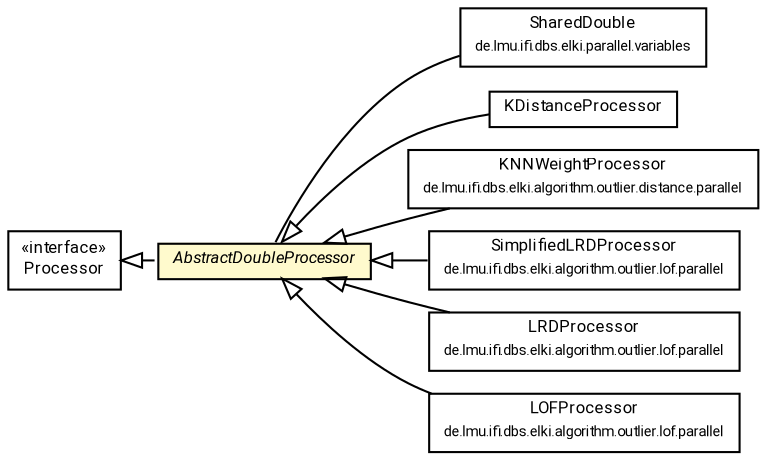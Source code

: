 #!/usr/local/bin/dot
#
# Class diagram 
# Generated by UMLGraph version R5_7_2-60-g0e99a6 (http://www.spinellis.gr/umlgraph/)
#

digraph G {
	graph [fontnames="svg"]
	edge [fontname="Roboto",fontsize=7,labelfontname="Roboto",labelfontsize=7,color="black"];
	node [fontname="Roboto",fontcolor="black",fontsize=8,shape=plaintext,margin=0,width=0,height=0];
	nodesep=0.15;
	ranksep=0.25;
	rankdir=LR;
	// de.lmu.ifi.dbs.elki.parallel.variables.SharedDouble
	c1011541 [label=<<table title="de.lmu.ifi.dbs.elki.parallel.variables.SharedDouble" border="0" cellborder="1" cellspacing="0" cellpadding="2" href="../variables/SharedDouble.html" target="_parent">
		<tr><td><table border="0" cellspacing="0" cellpadding="1">
		<tr><td align="center" balign="center"> <font face="Roboto">SharedDouble</font> </td></tr>
		<tr><td align="center" balign="center"> <font face="Roboto" point-size="7.0">de.lmu.ifi.dbs.elki.parallel.variables</font> </td></tr>
		</table></td></tr>
		</table>>, URL="../variables/SharedDouble.html"];
	// de.lmu.ifi.dbs.elki.parallel.processor.Processor
	c1011551 [label=<<table title="de.lmu.ifi.dbs.elki.parallel.processor.Processor" border="0" cellborder="1" cellspacing="0" cellpadding="2" href="Processor.html" target="_parent">
		<tr><td><table border="0" cellspacing="0" cellpadding="1">
		<tr><td align="center" balign="center"> &#171;interface&#187; </td></tr>
		<tr><td align="center" balign="center"> <font face="Roboto">Processor</font> </td></tr>
		</table></td></tr>
		</table>>, URL="Processor.html"];
	// de.lmu.ifi.dbs.elki.parallel.processor.AbstractDoubleProcessor
	c1011553 [label=<<table title="de.lmu.ifi.dbs.elki.parallel.processor.AbstractDoubleProcessor" border="0" cellborder="1" cellspacing="0" cellpadding="2" bgcolor="lemonChiffon" href="AbstractDoubleProcessor.html" target="_parent">
		<tr><td><table border="0" cellspacing="0" cellpadding="1">
		<tr><td align="center" balign="center"> <font face="Roboto"><i>AbstractDoubleProcessor</i></font> </td></tr>
		</table></td></tr>
		</table>>, URL="AbstractDoubleProcessor.html"];
	// de.lmu.ifi.dbs.elki.parallel.processor.KDistanceProcessor
	c1011555 [label=<<table title="de.lmu.ifi.dbs.elki.parallel.processor.KDistanceProcessor" border="0" cellborder="1" cellspacing="0" cellpadding="2" href="KDistanceProcessor.html" target="_parent">
		<tr><td><table border="0" cellspacing="0" cellpadding="1">
		<tr><td align="center" balign="center"> <font face="Roboto">KDistanceProcessor</font> </td></tr>
		</table></td></tr>
		</table>>, URL="KDistanceProcessor.html"];
	// de.lmu.ifi.dbs.elki.algorithm.outlier.distance.parallel.KNNWeightProcessor
	c1012626 [label=<<table title="de.lmu.ifi.dbs.elki.algorithm.outlier.distance.parallel.KNNWeightProcessor" border="0" cellborder="1" cellspacing="0" cellpadding="2" href="../../algorithm/outlier/distance/parallel/KNNWeightProcessor.html" target="_parent">
		<tr><td><table border="0" cellspacing="0" cellpadding="1">
		<tr><td align="center" balign="center"> <font face="Roboto">KNNWeightProcessor</font> </td></tr>
		<tr><td align="center" balign="center"> <font face="Roboto" point-size="7.0">de.lmu.ifi.dbs.elki.algorithm.outlier.distance.parallel</font> </td></tr>
		</table></td></tr>
		</table>>, URL="../../algorithm/outlier/distance/parallel/KNNWeightProcessor.html"];
	// de.lmu.ifi.dbs.elki.algorithm.outlier.lof.parallel.SimplifiedLRDProcessor
	c1012684 [label=<<table title="de.lmu.ifi.dbs.elki.algorithm.outlier.lof.parallel.SimplifiedLRDProcessor" border="0" cellborder="1" cellspacing="0" cellpadding="2" href="../../algorithm/outlier/lof/parallel/SimplifiedLRDProcessor.html" target="_parent">
		<tr><td><table border="0" cellspacing="0" cellpadding="1">
		<tr><td align="center" balign="center"> <font face="Roboto">SimplifiedLRDProcessor</font> </td></tr>
		<tr><td align="center" balign="center"> <font face="Roboto" point-size="7.0">de.lmu.ifi.dbs.elki.algorithm.outlier.lof.parallel</font> </td></tr>
		</table></td></tr>
		</table>>, URL="../../algorithm/outlier/lof/parallel/SimplifiedLRDProcessor.html"];
	// de.lmu.ifi.dbs.elki.algorithm.outlier.lof.parallel.LRDProcessor
	c1012686 [label=<<table title="de.lmu.ifi.dbs.elki.algorithm.outlier.lof.parallel.LRDProcessor" border="0" cellborder="1" cellspacing="0" cellpadding="2" href="../../algorithm/outlier/lof/parallel/LRDProcessor.html" target="_parent">
		<tr><td><table border="0" cellspacing="0" cellpadding="1">
		<tr><td align="center" balign="center"> <font face="Roboto">LRDProcessor</font> </td></tr>
		<tr><td align="center" balign="center"> <font face="Roboto" point-size="7.0">de.lmu.ifi.dbs.elki.algorithm.outlier.lof.parallel</font> </td></tr>
		</table></td></tr>
		</table>>, URL="../../algorithm/outlier/lof/parallel/LRDProcessor.html"];
	// de.lmu.ifi.dbs.elki.algorithm.outlier.lof.parallel.LOFProcessor
	c1012688 [label=<<table title="de.lmu.ifi.dbs.elki.algorithm.outlier.lof.parallel.LOFProcessor" border="0" cellborder="1" cellspacing="0" cellpadding="2" href="../../algorithm/outlier/lof/parallel/LOFProcessor.html" target="_parent">
		<tr><td><table border="0" cellspacing="0" cellpadding="1">
		<tr><td align="center" balign="center"> <font face="Roboto">LOFProcessor</font> </td></tr>
		<tr><td align="center" balign="center"> <font face="Roboto" point-size="7.0">de.lmu.ifi.dbs.elki.algorithm.outlier.lof.parallel</font> </td></tr>
		</table></td></tr>
		</table>>, URL="../../algorithm/outlier/lof/parallel/LOFProcessor.html"];
	// de.lmu.ifi.dbs.elki.parallel.processor.AbstractDoubleProcessor implements de.lmu.ifi.dbs.elki.parallel.processor.Processor
	c1011551 -> c1011553 [arrowtail=empty,style=dashed,dir=back,weight=9];
	// de.lmu.ifi.dbs.elki.parallel.processor.AbstractDoubleProcessor assoc de.lmu.ifi.dbs.elki.parallel.variables.SharedDouble
	c1011553 -> c1011541 [arrowhead=none,weight=2];
	// de.lmu.ifi.dbs.elki.parallel.processor.KDistanceProcessor extends de.lmu.ifi.dbs.elki.parallel.processor.AbstractDoubleProcessor
	c1011553 -> c1011555 [arrowtail=empty,dir=back,weight=10];
	// de.lmu.ifi.dbs.elki.algorithm.outlier.distance.parallel.KNNWeightProcessor extends de.lmu.ifi.dbs.elki.parallel.processor.AbstractDoubleProcessor
	c1011553 -> c1012626 [arrowtail=empty,dir=back,weight=10];
	// de.lmu.ifi.dbs.elki.algorithm.outlier.lof.parallel.SimplifiedLRDProcessor extends de.lmu.ifi.dbs.elki.parallel.processor.AbstractDoubleProcessor
	c1011553 -> c1012684 [arrowtail=empty,dir=back,weight=10];
	// de.lmu.ifi.dbs.elki.algorithm.outlier.lof.parallel.LRDProcessor extends de.lmu.ifi.dbs.elki.parallel.processor.AbstractDoubleProcessor
	c1011553 -> c1012686 [arrowtail=empty,dir=back,weight=10];
	// de.lmu.ifi.dbs.elki.algorithm.outlier.lof.parallel.LOFProcessor extends de.lmu.ifi.dbs.elki.parallel.processor.AbstractDoubleProcessor
	c1011553 -> c1012688 [arrowtail=empty,dir=back,weight=10];
}


